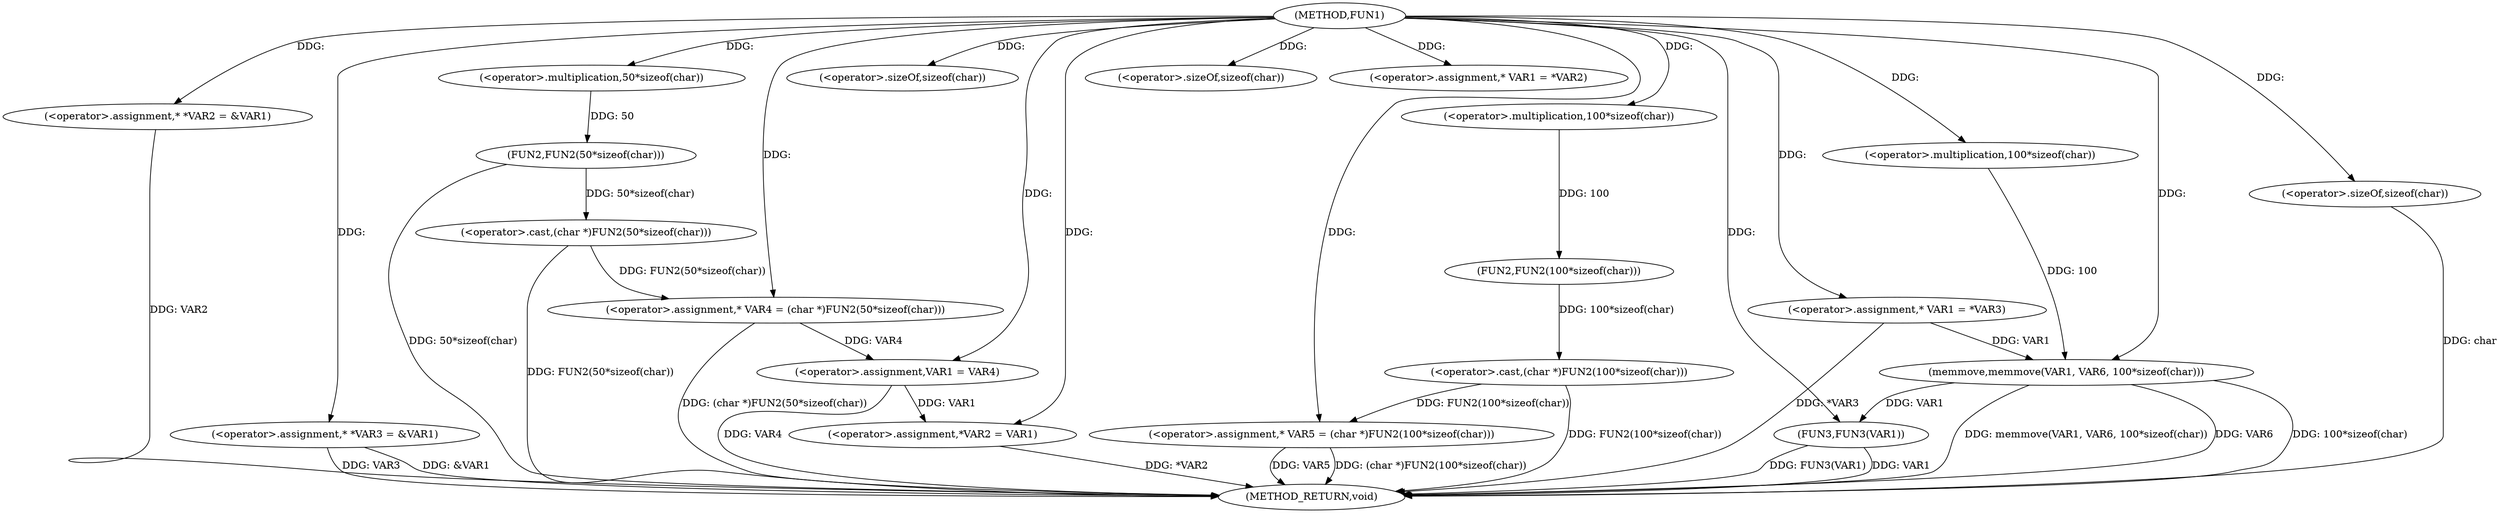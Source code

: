 digraph FUN1 {  
"1000100" [label = "(METHOD,FUN1)" ]
"1000163" [label = "(METHOD_RETURN,void)" ]
"1000104" [label = "(<operator>.assignment,* *VAR2 = &VAR1)" ]
"1000109" [label = "(<operator>.assignment,* *VAR3 = &VAR1)" ]
"1000114" [label = "(<operator>.assignment,* VAR4 = (char *)FUN2(50*sizeof(char)))" ]
"1000116" [label = "(<operator>.cast,(char *)FUN2(50*sizeof(char)))" ]
"1000118" [label = "(FUN2,FUN2(50*sizeof(char)))" ]
"1000119" [label = "(<operator>.multiplication,50*sizeof(char))" ]
"1000121" [label = "(<operator>.sizeOf,sizeof(char))" ]
"1000124" [label = "(<operator>.assignment,* VAR5 = (char *)FUN2(100*sizeof(char)))" ]
"1000126" [label = "(<operator>.cast,(char *)FUN2(100*sizeof(char)))" ]
"1000128" [label = "(FUN2,FUN2(100*sizeof(char)))" ]
"1000129" [label = "(<operator>.multiplication,100*sizeof(char))" ]
"1000131" [label = "(<operator>.sizeOf,sizeof(char))" ]
"1000135" [label = "(<operator>.assignment,* VAR1 = *VAR2)" ]
"1000139" [label = "(<operator>.assignment,VAR1 = VAR4)" ]
"1000142" [label = "(<operator>.assignment,*VAR2 = VAR1)" ]
"1000148" [label = "(<operator>.assignment,* VAR1 = *VAR3)" ]
"1000154" [label = "(memmove,memmove(VAR1, VAR6, 100*sizeof(char)))" ]
"1000157" [label = "(<operator>.multiplication,100*sizeof(char))" ]
"1000159" [label = "(<operator>.sizeOf,sizeof(char))" ]
"1000161" [label = "(FUN3,FUN3(VAR1))" ]
  "1000124" -> "1000163"  [ label = "DDG: (char *)FUN2(100*sizeof(char))"] 
  "1000124" -> "1000163"  [ label = "DDG: VAR5"] 
  "1000154" -> "1000163"  [ label = "DDG: 100*sizeof(char)"] 
  "1000104" -> "1000163"  [ label = "DDG: VAR2"] 
  "1000116" -> "1000163"  [ label = "DDG: FUN2(50*sizeof(char))"] 
  "1000154" -> "1000163"  [ label = "DDG: memmove(VAR1, VAR6, 100*sizeof(char))"] 
  "1000142" -> "1000163"  [ label = "DDG: *VAR2"] 
  "1000148" -> "1000163"  [ label = "DDG: *VAR3"] 
  "1000118" -> "1000163"  [ label = "DDG: 50*sizeof(char)"] 
  "1000161" -> "1000163"  [ label = "DDG: VAR1"] 
  "1000159" -> "1000163"  [ label = "DDG: char"] 
  "1000139" -> "1000163"  [ label = "DDG: VAR4"] 
  "1000109" -> "1000163"  [ label = "DDG: VAR3"] 
  "1000126" -> "1000163"  [ label = "DDG: FUN2(100*sizeof(char))"] 
  "1000154" -> "1000163"  [ label = "DDG: VAR6"] 
  "1000114" -> "1000163"  [ label = "DDG: (char *)FUN2(50*sizeof(char))"] 
  "1000109" -> "1000163"  [ label = "DDG: &VAR1"] 
  "1000161" -> "1000163"  [ label = "DDG: FUN3(VAR1)"] 
  "1000100" -> "1000104"  [ label = "DDG: "] 
  "1000100" -> "1000109"  [ label = "DDG: "] 
  "1000116" -> "1000114"  [ label = "DDG: FUN2(50*sizeof(char))"] 
  "1000100" -> "1000114"  [ label = "DDG: "] 
  "1000118" -> "1000116"  [ label = "DDG: 50*sizeof(char)"] 
  "1000119" -> "1000118"  [ label = "DDG: 50"] 
  "1000100" -> "1000119"  [ label = "DDG: "] 
  "1000100" -> "1000121"  [ label = "DDG: "] 
  "1000126" -> "1000124"  [ label = "DDG: FUN2(100*sizeof(char))"] 
  "1000100" -> "1000124"  [ label = "DDG: "] 
  "1000128" -> "1000126"  [ label = "DDG: 100*sizeof(char)"] 
  "1000129" -> "1000128"  [ label = "DDG: 100"] 
  "1000100" -> "1000129"  [ label = "DDG: "] 
  "1000100" -> "1000131"  [ label = "DDG: "] 
  "1000100" -> "1000135"  [ label = "DDG: "] 
  "1000114" -> "1000139"  [ label = "DDG: VAR4"] 
  "1000100" -> "1000139"  [ label = "DDG: "] 
  "1000139" -> "1000142"  [ label = "DDG: VAR1"] 
  "1000100" -> "1000142"  [ label = "DDG: "] 
  "1000100" -> "1000148"  [ label = "DDG: "] 
  "1000148" -> "1000154"  [ label = "DDG: VAR1"] 
  "1000100" -> "1000154"  [ label = "DDG: "] 
  "1000157" -> "1000154"  [ label = "DDG: 100"] 
  "1000100" -> "1000157"  [ label = "DDG: "] 
  "1000100" -> "1000159"  [ label = "DDG: "] 
  "1000154" -> "1000161"  [ label = "DDG: VAR1"] 
  "1000100" -> "1000161"  [ label = "DDG: "] 
}
